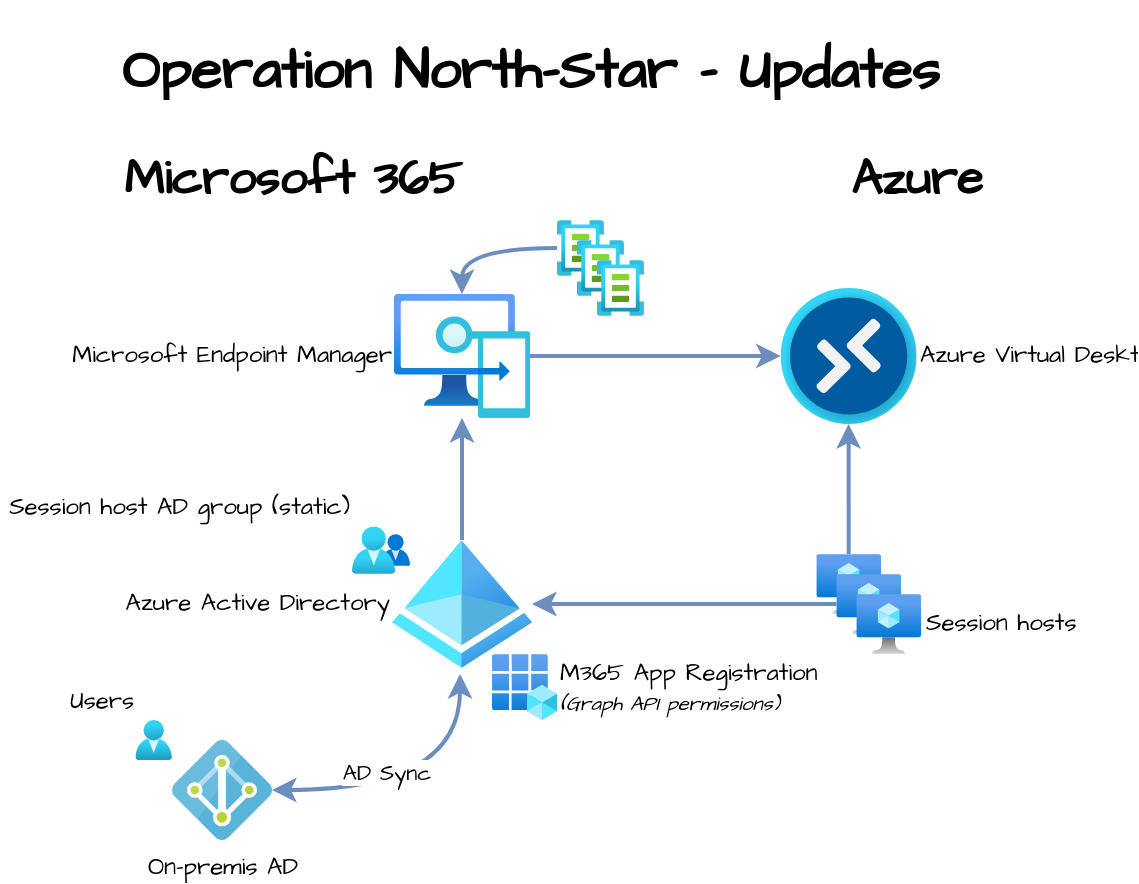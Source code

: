 <mxfile version="15.2.9" type="device"><diagram id="XPhHHCLm-9Wgk9YLsKPm" name="Page-1"><mxGraphModel dx="946" dy="473" grid="1" gridSize="10" guides="1" tooltips="1" connect="1" arrows="1" fold="1" page="1" pageScale="1" pageWidth="850" pageHeight="1100" math="0" shadow="0"><root><mxCell id="0"/><mxCell id="1" parent="0"/><mxCell id="nBsCWUYdzX43SWLqqMjy-1" value="Azure Virtual Desktop" style="aspect=fixed;html=1;points=[];align=left;image;fontSize=12;image=img/lib/azure2/other/Windows_Virtual_Desktop.svg;labelPosition=right;verticalLabelPosition=middle;verticalAlign=middle;fontFamily=Architects Daughter;fontSource=https%3A%2F%2Ffonts.googleapis.com%2Fcss%3Ffamily%3DArchitects%2BDaughter;" vertex="1" parent="1"><mxGeometry x="434.34" y="174" width="68" height="68" as="geometry"/></mxCell><mxCell id="nBsCWUYdzX43SWLqqMjy-2" value="M365 App Registration&lt;br&gt;&lt;font style=&quot;font-size: 10px&quot;&gt;&lt;i&gt;(Graph API permissions)&lt;/i&gt;&lt;/font&gt;" style="aspect=fixed;html=1;points=[];align=left;image;fontSize=12;image=img/lib/azure2/identity/App_Registrations.svg;labelPosition=right;verticalLabelPosition=middle;verticalAlign=middle;fontFamily=Architects Daughter;fontSource=https%3A%2F%2Ffonts.googleapis.com%2Fcss%3Ffamily%3DArchitects%2BDaughter;" vertex="1" parent="1"><mxGeometry x="290" y="357" width="32.49" height="33" as="geometry"/></mxCell><mxCell id="nBsCWUYdzX43SWLqqMjy-15" style="edgeStyle=orthogonalEdgeStyle;curved=1;orthogonalLoop=1;jettySize=auto;html=1;strokeWidth=2;fillColor=#dae8fc;strokeColor=#6c8ebf;" edge="1" parent="1" source="nBsCWUYdzX43SWLqqMjy-3" target="nBsCWUYdzX43SWLqqMjy-13"><mxGeometry relative="1" as="geometry"/></mxCell><mxCell id="nBsCWUYdzX43SWLqqMjy-3" value="Azure Active Directory" style="aspect=fixed;html=1;points=[];align=right;image;fontSize=12;image=img/lib/azure2/identity/Azure_Active_Directory.svg;labelPosition=left;verticalLabelPosition=middle;verticalAlign=middle;fontFamily=Architects Daughter;fontSource=https%3A%2F%2Ffonts.googleapis.com%2Fcss%3Ffamily%3DArchitects%2BDaughter;" vertex="1" parent="1"><mxGeometry x="240" y="300" width="70" height="64" as="geometry"/></mxCell><mxCell id="nBsCWUYdzX43SWLqqMjy-8" style="edgeStyle=orthogonalEdgeStyle;orthogonalLoop=1;jettySize=auto;html=1;fillColor=#dae8fc;strokeColor=#6c8ebf;curved=1;strokeWidth=2;" edge="1" parent="1" source="nBsCWUYdzX43SWLqqMjy-4" target="nBsCWUYdzX43SWLqqMjy-1"><mxGeometry relative="1" as="geometry"/></mxCell><mxCell id="nBsCWUYdzX43SWLqqMjy-4" value="" style="aspect=fixed;html=1;points=[];align=center;image;fontSize=12;image=img/lib/azure2/compute/Virtual_Machine.svg;" vertex="1" parent="1"><mxGeometry x="452.17" y="307" width="32.34" height="30" as="geometry"/></mxCell><mxCell id="nBsCWUYdzX43SWLqqMjy-11" style="edgeStyle=orthogonalEdgeStyle;curved=1;orthogonalLoop=1;jettySize=auto;html=1;strokeWidth=2;fillColor=#dae8fc;strokeColor=#6c8ebf;" edge="1" parent="1" source="nBsCWUYdzX43SWLqqMjy-5" target="nBsCWUYdzX43SWLqqMjy-3"><mxGeometry relative="1" as="geometry"/></mxCell><mxCell id="nBsCWUYdzX43SWLqqMjy-5" value="" style="aspect=fixed;html=1;points=[];align=left;image;fontSize=12;image=img/lib/azure2/compute/Virtual_Machine.svg;labelPosition=right;verticalLabelPosition=middle;verticalAlign=middle;" vertex="1" parent="1"><mxGeometry x="462.17" y="317" width="32.34" height="30" as="geometry"/></mxCell><mxCell id="nBsCWUYdzX43SWLqqMjy-6" value="Session hosts" style="aspect=fixed;html=1;points=[];align=left;image;fontSize=12;image=img/lib/azure2/compute/Virtual_Machine.svg;labelPosition=right;verticalLabelPosition=middle;verticalAlign=middle;fontFamily=Architects Daughter;fontSource=https%3A%2F%2Ffonts.googleapis.com%2Fcss%3Ffamily%3DArchitects%2BDaughter;" vertex="1" parent="1"><mxGeometry x="472.17" y="327" width="32.34" height="30" as="geometry"/></mxCell><mxCell id="nBsCWUYdzX43SWLqqMjy-14" style="edgeStyle=orthogonalEdgeStyle;curved=1;orthogonalLoop=1;jettySize=auto;html=1;strokeWidth=2;fillColor=#dae8fc;strokeColor=#6c8ebf;" edge="1" parent="1" source="nBsCWUYdzX43SWLqqMjy-13" target="nBsCWUYdzX43SWLqqMjy-1"><mxGeometry relative="1" as="geometry"/></mxCell><mxCell id="nBsCWUYdzX43SWLqqMjy-13" value="Microsoft Endpoint Manager" style="aspect=fixed;html=1;points=[];align=right;image;fontSize=12;image=img/lib/azure2/intune/Intune.svg;labelPosition=left;verticalLabelPosition=middle;verticalAlign=middle;fontFamily=Architects Daughter;fontSource=https%3A%2F%2Ffonts.googleapis.com%2Fcss%3Ffamily%3DArchitects%2BDaughter;" vertex="1" parent="1"><mxGeometry x="241" y="177" width="68" height="62" as="geometry"/></mxCell><mxCell id="nBsCWUYdzX43SWLqqMjy-19" style="edgeStyle=orthogonalEdgeStyle;curved=1;orthogonalLoop=1;jettySize=auto;html=1;entryX=0.486;entryY=1.047;entryDx=0;entryDy=0;entryPerimeter=0;strokeWidth=2;fillColor=#dae8fc;strokeColor=#6c8ebf;startArrow=classic;startFill=1;" edge="1" parent="1" source="nBsCWUYdzX43SWLqqMjy-18" target="nBsCWUYdzX43SWLqqMjy-3"><mxGeometry relative="1" as="geometry"/></mxCell><mxCell id="nBsCWUYdzX43SWLqqMjy-20" value="AD Sync" style="edgeLabel;html=1;align=center;verticalAlign=middle;resizable=0;points=[];fontFamily=Architects Daughter;fontSource=https%3A%2F%2Ffonts.googleapis.com%2Fcss%3Ffamily%3DArchitects%2BDaughter;" vertex="1" connectable="0" parent="nBsCWUYdzX43SWLqqMjy-19"><mxGeometry x="-0.25" y="9" relative="1" as="geometry"><mxPoint as="offset"/></mxGeometry></mxCell><mxCell id="nBsCWUYdzX43SWLqqMjy-18" value="On-premis AD" style="sketch=0;aspect=fixed;html=1;points=[];align=center;image;fontSize=12;image=img/lib/mscae/Active_Directory.svg;fontFamily=Architects Daughter;fontSource=https%3A%2F%2Ffonts.googleapis.com%2Fcss%3Ffamily%3DArchitects%2BDaughter;" vertex="1" parent="1"><mxGeometry x="130" y="400" width="50" height="50" as="geometry"/></mxCell><mxCell id="nBsCWUYdzX43SWLqqMjy-26" value="" style="edgeStyle=orthogonalEdgeStyle;curved=1;orthogonalLoop=1;jettySize=auto;html=1;startArrow=none;startFill=0;strokeWidth=2;fillColor=#dae8fc;strokeColor=#6c8ebf;" edge="1" parent="1" source="nBsCWUYdzX43SWLqqMjy-24" target="nBsCWUYdzX43SWLqqMjy-13"><mxGeometry relative="1" as="geometry"/></mxCell><mxCell id="nBsCWUYdzX43SWLqqMjy-27" value="&lt;h1 style=&quot;font-size: 28px&quot;&gt;&lt;font style=&quot;font-size: 28px&quot;&gt;Operation North-Star - Updates&lt;/font&gt;&lt;/h1&gt;" style="text;html=1;strokeColor=none;fillColor=none;spacing=5;spacingTop=-20;whiteSpace=wrap;overflow=hidden;rounded=0;fontFamily=Architects Daughter;fontSource=https%3A%2F%2Ffonts.googleapis.com%2Fcss%3Ffamily%3DArchitects%2BDaughter;fontSize=28;" vertex="1" parent="1"><mxGeometry x="100" y="40" width="510" height="40" as="geometry"/></mxCell><mxCell id="nBsCWUYdzX43SWLqqMjy-34" value="" style="group" vertex="1" connectable="0" parent="1"><mxGeometry x="322.49" y="140" width="43.47" height="48" as="geometry"/></mxCell><mxCell id="nBsCWUYdzX43SWLqqMjy-24" value="" style="aspect=fixed;html=1;points=[];align=center;image;fontSize=12;image=img/lib/azure2/other/Template_Specs.svg;" vertex="1" parent="nBsCWUYdzX43SWLqqMjy-34"><mxGeometry width="23.47" height="28" as="geometry"/></mxCell><mxCell id="nBsCWUYdzX43SWLqqMjy-31" value="" style="aspect=fixed;html=1;points=[];align=center;image;fontSize=12;image=img/lib/azure2/other/Template_Specs.svg;" vertex="1" parent="nBsCWUYdzX43SWLqqMjy-34"><mxGeometry x="10" y="10" width="23.47" height="28" as="geometry"/></mxCell><mxCell id="nBsCWUYdzX43SWLqqMjy-32" value="" style="aspect=fixed;html=1;points=[];align=center;image;fontSize=12;image=img/lib/azure2/other/Template_Specs.svg;" vertex="1" parent="nBsCWUYdzX43SWLqqMjy-34"><mxGeometry x="20" y="20" width="23.47" height="28" as="geometry"/></mxCell><mxCell id="nBsCWUYdzX43SWLqqMjy-40" value="Azure" style="text;strokeColor=none;fillColor=none;html=1;fontSize=24;fontStyle=1;verticalAlign=middle;align=center;fontFamily=Architects Daughter;fontSource=https%3A%2F%2Ffonts.googleapis.com%2Fcss%3Ffamily%3DArchitects%2BDaughter;" vertex="1" parent="1"><mxGeometry x="452.17" y="100" width="100" height="40" as="geometry"/></mxCell><mxCell id="nBsCWUYdzX43SWLqqMjy-55" value="Microsoft 365" style="text;strokeColor=none;fillColor=none;html=1;fontSize=24;fontStyle=1;verticalAlign=middle;align=center;fontFamily=Architects Daughter;fontSource=https%3A%2F%2Ffonts.googleapis.com%2Fcss%3Ffamily%3DArchitects%2BDaughter;" vertex="1" parent="1"><mxGeometry x="140" y="100" width="100" height="40" as="geometry"/></mxCell><mxCell id="nBsCWUYdzX43SWLqqMjy-62" value="AVD Session host AD group (static)" style="aspect=fixed;html=1;points=[];align=right;image;fontSize=12;image=img/lib/azure2/identity/Groups.svg;dashed=1;fontFamily=Architects Daughter;fontSource=https%3A%2F%2Ffonts.googleapis.com%2Fcss%3Ffamily%3DArchitects%2BDaughter;fontColor=#000000;strokeWidth=3;fillColor=none;labelPosition=left;verticalLabelPosition=top;verticalAlign=bottom;" vertex="1" parent="1"><mxGeometry x="220" y="293.12" width="29" height="23.88" as="geometry"/></mxCell><mxCell id="nBsCWUYdzX43SWLqqMjy-63" value="Users" style="aspect=fixed;html=1;points=[];align=right;image;fontSize=12;image=img/lib/azure2/identity/Users.svg;dashed=1;fontFamily=Architects Daughter;fontSource=https%3A%2F%2Ffonts.googleapis.com%2Fcss%3Ffamily%3DArchitects%2BDaughter;fontColor=#000000;strokeWidth=3;fillColor=none;labelPosition=left;verticalLabelPosition=top;verticalAlign=bottom;" vertex="1" parent="1"><mxGeometry x="111.71" y="390" width="18.29" height="20" as="geometry"/></mxCell></root></mxGraphModel></diagram></mxfile>